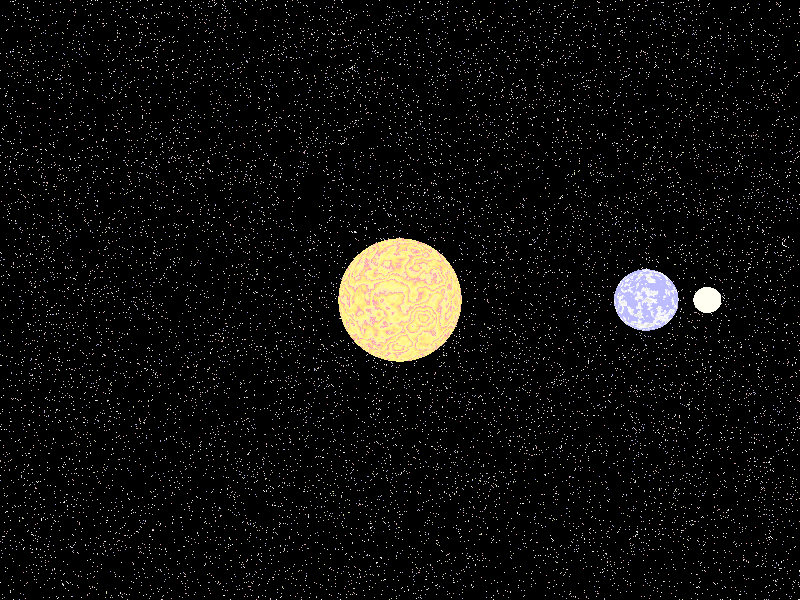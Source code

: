 global_settings{ assumed_gamma 1.0 }
#default{ finish{ ambient 0.1 diffuse 0.9 }} 
//--------------------------------------------------------------------------
#include "colors.inc" 
#include "textures.inc"
#include "glass.inc"
#include "metals.inc"
#include "golds.inc"
#include "stones.inc"

//--------------------------------------------------------------------------
// camera ------------------------------------------------------------------
#declare Camera_0 = camera {/*ultra_wide_angle*/ angle 55   // front view
                            location  <0.0 , 1.0 ,-50.0>
                            right     x*image_width/image_height
                            look_at   <0.0 , 0.0 , 0.0>}
#declare Camera_1 = camera {/*ultra_wide_angle*/ angle 45   //  
                            location  <25, 50,-35>
                            right     x*image_width/image_height
                            look_at  < 0, -4, 0> }
camera{Camera_0}

//-------------------------------------------------------------------------

 
// sun ---------------------------------------------------------------------
light_source{<1500,2500,-2500> color White*0.10}

// sky ---------------------------------------------------------------------
// the background stars -------------------------
#include "stars.inc"
sphere { <0,0,0>, 1  
         texture { // pigment{ Black} 
                   Starfield1 scale 0.25//  1, 2, ... , 6
                 } // end of texture
         scale 5000
       } //end of sphere


//--------------------------------------------------------------------------
//---------------------------- objects in scene ----------------------------
//--------------------------------------------------------------------------



//------------------------------------------------------- dimensions
#declare Moon_Orbit_Radius   =  4; // real:     384 000 km
#declare Earth_Orbit_Radius  = 16; // real: 150 000 000 km
//------------------------------------------------------------------
#declare Moon_Radius   = 0.85 ;  // real:   1 738 km
#declare Earth_Radius  = 2.0;  // real:   6 378 km   flatness: 1/298
#declare Sun_Radius    = 4;    // real: 696 000 km 
//------------------------------------------------------------------


//---------------------------------------------------------- objects 

#declare Earth = 
sphere{<0,0,0>, Earth_Radius 
        texture{ Bright_Blue_Sky scale 0.25  
                normal {bumps 0.5 scale 0.05}
                }
      }
//-------------------------------------------
#declare Moon =
sphere{<0,0,0>, Moon_Radius
        pigment{color rgb<1,0.9,0.8>*1.1} 
        normal { granite 0.5  scale 0.5} 
      } 
//-------------------------------------------
#declare Sun =
 light_source{ <0,0,0> 
              color White
              looks_like{ 
                   sphere{ <0,0,0>,Sun_Radius
                           texture{ 
                            pigment{ gradient y turbulence 2.75
                                     color_map{ 
                                     [0.0 color rgb <1,0.7,0.5>]
                                     [0.3 color rgb <1,1,0.3>]
                                     [0.7 color rgb <1,0.8,0.2>]
                                     [1.0 color rgb <1,0.3,0.5>] } 
                                     scale 1.5
                                    } // end pigment
                            normal { agate 2.00 // bump depth
                                     scale 0.5 }
                            finish { ambient 0.9   
                                     diffuse 0.1
                                     phong 1     }
                         } // end of texture
                        } // end of sphere
                       } //end of looks_like
            } //end of light_source
//-----------------------------------------------------------------------------
//-----------------------------------------------------------------------------
#declare Time =  clock - 0.00 ;   // Time = 0 ~ 1 in 1 year !!!

//-----------------------------------------------------------------------------
// Rotations in the according orbits:
#declare Earth_around_Sun_Rotation  = 360*Time;      // 1 turn per year
#declare Moon_around_Earth_Rotation = 360*Time*12  ; // ~ 12 months 

// Rotations around their own axes: 
#declare Earth_Rotation = 360*Time*30;  //  ~360 days per year                  


//-----------------------------------------------------------------------------
//---------------------------------------------- the system:   
 


union{ // Earth + Moon 
       object{ Earth 
               rotate <0,Earth_Rotation,0>
             } // end Earth
       object{ Moon 
               translate<Moon_Orbit_Radius,0,0>
               rotate <0,Moon_around_Earth_Rotation,0>
             } // end Moon

   //(en) then both  (as union) moveded by Earth_Orbit_Radius away (in +x)
   //(de) dann beide (als union) um Erdbahnradius wegschieben

      translate<Earth_Orbit_Radius,0,0>
   //(en) and let them rotate around the sun
   //(de)  und um Sonne rotieren lassen
      rotate<0,Earth_around_Sun_Rotation,0>

     } // end of "union"  Earth + Moon       

object { Sun }

//----------------------------------------------------------------------------- end 